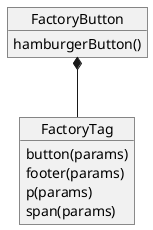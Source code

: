 @startuml
object FactoryTag{
button(params)
footer(params)
p(params)
span(params)
}
object FactoryButton{
 hamburgerButton()
}
FactoryButton *-- FactoryTag
@enduml